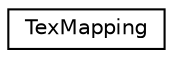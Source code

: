 digraph G
{
  edge [fontname="Helvetica",fontsize="10",labelfontname="Helvetica",labelfontsize="10"];
  node [fontname="Helvetica",fontsize="10",shape=record];
  rankdir=LR;
  Node1 [label="TexMapping",height=0.2,width=0.4,color="black", fillcolor="white", style="filled",URL="$d8/df6/structTexMapping.html"];
}
